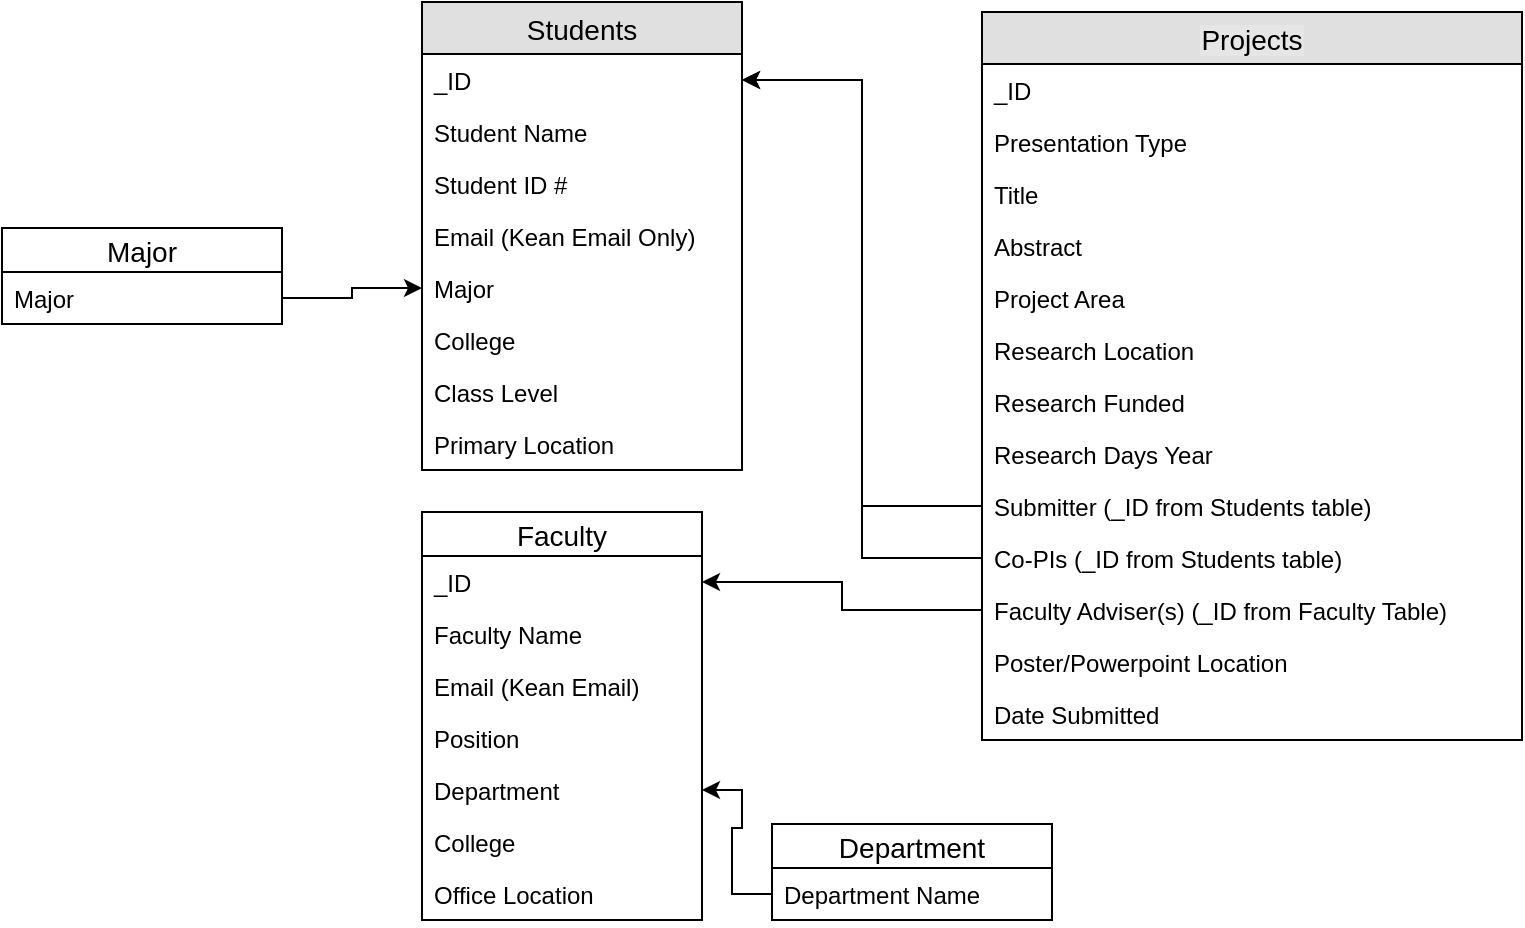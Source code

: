 <mxfile version="12.4.2" type="device" pages="1"><diagram id="0dKyC5QBKDdPz1wq17UZ" name="Page-1"><mxGraphModel dx="843" dy="628" grid="1" gridSize="10" guides="1" tooltips="1" connect="1" arrows="1" fold="1" page="1" pageScale="1" pageWidth="850" pageHeight="1100" math="0" shadow="0"><root><mxCell id="0"/><mxCell id="1" parent="0"/><mxCell id="GEBa8Cvz4SQGmfeEsVBM-1" value="Students" style="swimlane;fontStyle=0;childLayout=stackLayout;horizontal=1;startSize=26;fillColor=#e0e0e0;horizontalStack=0;resizeParent=1;resizeParentMax=0;resizeLast=0;collapsible=1;marginBottom=0;swimlaneFillColor=#ffffff;align=center;fontSize=14;" parent="1" vertex="1"><mxGeometry x="235" y="55" width="160" height="234" as="geometry"/></mxCell><mxCell id="GEBa8Cvz4SQGmfeEsVBM-28" value="_ID" style="text;strokeColor=none;fillColor=none;spacingLeft=4;spacingRight=4;overflow=hidden;rotatable=0;points=[[0,0.5],[1,0.5]];portConstraint=eastwest;fontSize=12;" parent="GEBa8Cvz4SQGmfeEsVBM-1" vertex="1"><mxGeometry y="26" width="160" height="26" as="geometry"/></mxCell><mxCell id="GEBa8Cvz4SQGmfeEsVBM-2" value="Student Name" style="text;strokeColor=none;fillColor=none;spacingLeft=4;spacingRight=4;overflow=hidden;rotatable=0;points=[[0,0.5],[1,0.5]];portConstraint=eastwest;fontSize=12;" parent="GEBa8Cvz4SQGmfeEsVBM-1" vertex="1"><mxGeometry y="52" width="160" height="26" as="geometry"/></mxCell><mxCell id="GEBa8Cvz4SQGmfeEsVBM-3" value="Student ID #" style="text;strokeColor=none;fillColor=none;spacingLeft=4;spacingRight=4;overflow=hidden;rotatable=0;points=[[0,0.5],[1,0.5]];portConstraint=eastwest;fontSize=12;" parent="GEBa8Cvz4SQGmfeEsVBM-1" vertex="1"><mxGeometry y="78" width="160" height="26" as="geometry"/></mxCell><mxCell id="GEBa8Cvz4SQGmfeEsVBM-4" value="Email (Kean Email Only)" style="text;strokeColor=none;fillColor=none;spacingLeft=4;spacingRight=4;overflow=hidden;rotatable=0;points=[[0,0.5],[1,0.5]];portConstraint=eastwest;fontSize=12;" parent="GEBa8Cvz4SQGmfeEsVBM-1" vertex="1"><mxGeometry y="104" width="160" height="26" as="geometry"/></mxCell><mxCell id="GEBa8Cvz4SQGmfeEsVBM-18" value="Major" style="text;strokeColor=none;fillColor=none;spacingLeft=4;spacingRight=4;overflow=hidden;rotatable=0;points=[[0,0.5],[1,0.5]];portConstraint=eastwest;fontSize=12;" parent="GEBa8Cvz4SQGmfeEsVBM-1" vertex="1"><mxGeometry y="130" width="160" height="26" as="geometry"/></mxCell><mxCell id="XzGOzvAzvIYKvnIfQXcj-7" value="College" style="text;strokeColor=none;fillColor=none;spacingLeft=4;spacingRight=4;overflow=hidden;rotatable=0;points=[[0,0.5],[1,0.5]];portConstraint=eastwest;fontSize=12;" parent="GEBa8Cvz4SQGmfeEsVBM-1" vertex="1"><mxGeometry y="156" width="160" height="26" as="geometry"/></mxCell><mxCell id="GEBa8Cvz4SQGmfeEsVBM-26" value="Class Level" style="text;strokeColor=none;fillColor=none;spacingLeft=4;spacingRight=4;overflow=hidden;rotatable=0;points=[[0,0.5],[1,0.5]];portConstraint=eastwest;fontSize=12;" parent="GEBa8Cvz4SQGmfeEsVBM-1" vertex="1"><mxGeometry y="182" width="160" height="26" as="geometry"/></mxCell><mxCell id="XzGOzvAzvIYKvnIfQXcj-2" value="Primary Location" style="text;strokeColor=none;fillColor=none;spacingLeft=4;spacingRight=4;overflow=hidden;rotatable=0;points=[[0,0.5],[1,0.5]];portConstraint=eastwest;fontSize=12;" parent="GEBa8Cvz4SQGmfeEsVBM-1" vertex="1"><mxGeometry y="208" width="160" height="26" as="geometry"/></mxCell><mxCell id="GEBa8Cvz4SQGmfeEsVBM-5" value="Faculty" style="swimlane;fontStyle=0;childLayout=stackLayout;horizontal=1;startSize=22;fillColor=none;horizontalStack=0;resizeParent=1;resizeParentMax=0;resizeLast=0;collapsible=1;marginBottom=0;swimlaneFillColor=#ffffff;align=center;fontSize=14;labelBackgroundColor=#ffffff;" parent="1" vertex="1"><mxGeometry x="235" y="310" width="140" height="204" as="geometry"/></mxCell><mxCell id="GEBa8Cvz4SQGmfeEsVBM-6" value="_ID" style="text;strokeColor=none;fillColor=none;spacingLeft=4;spacingRight=4;overflow=hidden;rotatable=0;points=[[0,0.5],[1,0.5]];portConstraint=eastwest;fontSize=12;" parent="GEBa8Cvz4SQGmfeEsVBM-5" vertex="1"><mxGeometry y="22" width="140" height="26" as="geometry"/></mxCell><mxCell id="GEBa8Cvz4SQGmfeEsVBM-7" value="Faculty Name" style="text;strokeColor=none;fillColor=none;spacingLeft=4;spacingRight=4;overflow=hidden;rotatable=0;points=[[0,0.5],[1,0.5]];portConstraint=eastwest;fontSize=12;" parent="GEBa8Cvz4SQGmfeEsVBM-5" vertex="1"><mxGeometry y="48" width="140" height="26" as="geometry"/></mxCell><mxCell id="GEBa8Cvz4SQGmfeEsVBM-8" value="Email (Kean Email)" style="text;strokeColor=none;fillColor=none;spacingLeft=4;spacingRight=4;overflow=hidden;rotatable=0;points=[[0,0.5],[1,0.5]];portConstraint=eastwest;fontSize=12;" parent="GEBa8Cvz4SQGmfeEsVBM-5" vertex="1"><mxGeometry y="74" width="140" height="26" as="geometry"/></mxCell><mxCell id="GEBa8Cvz4SQGmfeEsVBM-31" value="Position" style="text;strokeColor=none;fillColor=none;spacingLeft=4;spacingRight=4;overflow=hidden;rotatable=0;points=[[0,0.5],[1,0.5]];portConstraint=eastwest;fontSize=12;" parent="GEBa8Cvz4SQGmfeEsVBM-5" vertex="1"><mxGeometry y="100" width="140" height="26" as="geometry"/></mxCell><mxCell id="GEBa8Cvz4SQGmfeEsVBM-32" value="Department" style="text;strokeColor=none;fillColor=none;spacingLeft=4;spacingRight=4;overflow=hidden;rotatable=0;points=[[0,0.5],[1,0.5]];portConstraint=eastwest;fontSize=12;" parent="GEBa8Cvz4SQGmfeEsVBM-5" vertex="1"><mxGeometry y="126" width="140" height="26" as="geometry"/></mxCell><mxCell id="GEBa8Cvz4SQGmfeEsVBM-33" value="College" style="text;strokeColor=none;fillColor=none;spacingLeft=4;spacingRight=4;overflow=hidden;rotatable=0;points=[[0,0.5],[1,0.5]];portConstraint=eastwest;fontSize=12;" parent="GEBa8Cvz4SQGmfeEsVBM-5" vertex="1"><mxGeometry y="152" width="140" height="26" as="geometry"/></mxCell><mxCell id="XzGOzvAzvIYKvnIfQXcj-12" value="Office Location" style="text;strokeColor=none;fillColor=none;spacingLeft=4;spacingRight=4;overflow=hidden;rotatable=0;points=[[0,0.5],[1,0.5]];portConstraint=eastwest;fontSize=12;" parent="GEBa8Cvz4SQGmfeEsVBM-5" vertex="1"><mxGeometry y="178" width="140" height="26" as="geometry"/></mxCell><mxCell id="GEBa8Cvz4SQGmfeEsVBM-19" value="Projects" style="swimlane;fontStyle=0;childLayout=stackLayout;horizontal=1;startSize=26;fillColor=#e0e0e0;horizontalStack=0;resizeParent=1;resizeParentMax=0;resizeLast=0;collapsible=1;marginBottom=0;swimlaneFillColor=#ffffff;align=center;fontSize=14;labelBackgroundColor=#E6E6E6;" parent="1" vertex="1"><mxGeometry x="515" y="60" width="270" height="364" as="geometry"/></mxCell><mxCell id="GEBa8Cvz4SQGmfeEsVBM-29" value="_ID" style="text;strokeColor=none;fillColor=none;spacingLeft=4;spacingRight=4;overflow=hidden;rotatable=0;points=[[0,0.5],[1,0.5]];portConstraint=eastwest;fontSize=12;" parent="GEBa8Cvz4SQGmfeEsVBM-19" vertex="1"><mxGeometry y="26" width="270" height="26" as="geometry"/></mxCell><mxCell id="GEBa8Cvz4SQGmfeEsVBM-27" value="Presentation Type" style="text;strokeColor=none;fillColor=none;spacingLeft=4;spacingRight=4;overflow=hidden;rotatable=0;points=[[0,0.5],[1,0.5]];portConstraint=eastwest;fontSize=12;" parent="GEBa8Cvz4SQGmfeEsVBM-19" vertex="1"><mxGeometry y="52" width="270" height="26" as="geometry"/></mxCell><mxCell id="GEBa8Cvz4SQGmfeEsVBM-20" value="Title" style="text;strokeColor=none;fillColor=none;spacingLeft=4;spacingRight=4;overflow=hidden;rotatable=0;points=[[0,0.5],[1,0.5]];portConstraint=eastwest;fontSize=12;" parent="GEBa8Cvz4SQGmfeEsVBM-19" vertex="1"><mxGeometry y="78" width="270" height="26" as="geometry"/></mxCell><mxCell id="GEBa8Cvz4SQGmfeEsVBM-21" value="Abstract" style="text;strokeColor=none;fillColor=none;spacingLeft=4;spacingRight=4;overflow=hidden;rotatable=0;points=[[0,0.5],[1,0.5]];portConstraint=eastwest;fontSize=12;" parent="GEBa8Cvz4SQGmfeEsVBM-19" vertex="1"><mxGeometry y="104" width="270" height="26" as="geometry"/></mxCell><mxCell id="GEBa8Cvz4SQGmfeEsVBM-22" value="Project Area" style="text;strokeColor=none;fillColor=none;spacingLeft=4;spacingRight=4;overflow=hidden;rotatable=0;points=[[0,0.5],[1,0.5]];portConstraint=eastwest;fontSize=12;" parent="GEBa8Cvz4SQGmfeEsVBM-19" vertex="1"><mxGeometry y="130" width="270" height="26" as="geometry"/></mxCell><mxCell id="XzGOzvAzvIYKvnIfQXcj-9" value="Research Location" style="text;strokeColor=none;fillColor=none;spacingLeft=4;spacingRight=4;overflow=hidden;rotatable=0;points=[[0,0.5],[1,0.5]];portConstraint=eastwest;fontSize=12;" parent="GEBa8Cvz4SQGmfeEsVBM-19" vertex="1"><mxGeometry y="156" width="270" height="26" as="geometry"/></mxCell><mxCell id="XzGOzvAzvIYKvnIfQXcj-10" value="Research Funded" style="text;strokeColor=none;fillColor=none;spacingLeft=4;spacingRight=4;overflow=hidden;rotatable=0;points=[[0,0.5],[1,0.5]];portConstraint=eastwest;fontSize=12;" parent="GEBa8Cvz4SQGmfeEsVBM-19" vertex="1"><mxGeometry y="182" width="270" height="26" as="geometry"/></mxCell><mxCell id="XzGOzvAzvIYKvnIfQXcj-11" value="Research Days Year" style="text;strokeColor=none;fillColor=none;spacingLeft=4;spacingRight=4;overflow=hidden;rotatable=0;points=[[0,0.5],[1,0.5]];portConstraint=eastwest;fontSize=12;" parent="GEBa8Cvz4SQGmfeEsVBM-19" vertex="1"><mxGeometry y="208" width="270" height="26" as="geometry"/></mxCell><mxCell id="GEBa8Cvz4SQGmfeEsVBM-23" value="Submitter (_ID from Students table)" style="text;strokeColor=none;fillColor=none;spacingLeft=4;spacingRight=4;overflow=hidden;rotatable=0;points=[[0,0.5],[1,0.5]];portConstraint=eastwest;fontSize=12;" parent="GEBa8Cvz4SQGmfeEsVBM-19" vertex="1"><mxGeometry y="234" width="270" height="26" as="geometry"/></mxCell><mxCell id="GEBa8Cvz4SQGmfeEsVBM-24" value="Co-PIs (_ID from Students table)" style="text;strokeColor=none;fillColor=none;spacingLeft=4;spacingRight=4;overflow=hidden;rotatable=0;points=[[0,0.5],[1,0.5]];portConstraint=eastwest;fontSize=12;" parent="GEBa8Cvz4SQGmfeEsVBM-19" vertex="1"><mxGeometry y="260" width="270" height="26" as="geometry"/></mxCell><mxCell id="GEBa8Cvz4SQGmfeEsVBM-25" value="Faculty Adviser(s) (_ID from Faculty Table)" style="text;strokeColor=none;fillColor=none;spacingLeft=4;spacingRight=4;overflow=hidden;rotatable=0;points=[[0,0.5],[1,0.5]];portConstraint=eastwest;fontSize=12;" parent="GEBa8Cvz4SQGmfeEsVBM-19" vertex="1"><mxGeometry y="286" width="270" height="26" as="geometry"/></mxCell><mxCell id="XzGOzvAzvIYKvnIfQXcj-8" value="Poster/Powerpoint Location" style="text;strokeColor=none;fillColor=none;spacingLeft=4;spacingRight=4;overflow=hidden;rotatable=0;points=[[0,0.5],[1,0.5]];portConstraint=eastwest;fontSize=12;" parent="GEBa8Cvz4SQGmfeEsVBM-19" vertex="1"><mxGeometry y="312" width="270" height="26" as="geometry"/></mxCell><mxCell id="9p-eWUnl3ZXU63R64nW5-1" value="Date Submitted" style="text;strokeColor=none;fillColor=none;spacingLeft=4;spacingRight=4;overflow=hidden;rotatable=0;points=[[0,0.5],[1,0.5]];portConstraint=eastwest;fontSize=12;" vertex="1" parent="GEBa8Cvz4SQGmfeEsVBM-19"><mxGeometry y="338" width="270" height="26" as="geometry"/></mxCell><mxCell id="XzGOzvAzvIYKvnIfQXcj-3" style="edgeStyle=orthogonalEdgeStyle;rounded=0;orthogonalLoop=1;jettySize=auto;html=1;exitX=0;exitY=0.5;exitDx=0;exitDy=0;entryX=1;entryY=0.5;entryDx=0;entryDy=0;" parent="1" source="GEBa8Cvz4SQGmfeEsVBM-23" target="GEBa8Cvz4SQGmfeEsVBM-28" edge="1"><mxGeometry relative="1" as="geometry"/></mxCell><mxCell id="XzGOzvAzvIYKvnIfQXcj-5" style="edgeStyle=orthogonalEdgeStyle;rounded=0;orthogonalLoop=1;jettySize=auto;html=1;exitX=0;exitY=0.5;exitDx=0;exitDy=0;" parent="1" source="GEBa8Cvz4SQGmfeEsVBM-24" target="GEBa8Cvz4SQGmfeEsVBM-28" edge="1"><mxGeometry relative="1" as="geometry"/></mxCell><mxCell id="XzGOzvAzvIYKvnIfQXcj-6" style="edgeStyle=orthogonalEdgeStyle;rounded=0;orthogonalLoop=1;jettySize=auto;html=1;exitX=0;exitY=0.5;exitDx=0;exitDy=0;entryX=1;entryY=0.5;entryDx=0;entryDy=0;" parent="1" source="GEBa8Cvz4SQGmfeEsVBM-25" target="GEBa8Cvz4SQGmfeEsVBM-6" edge="1"><mxGeometry relative="1" as="geometry"/></mxCell><mxCell id="kVn3ckm0rsPOZm3IDz7a-1" value="Department" style="swimlane;fontStyle=0;childLayout=stackLayout;horizontal=1;startSize=22;fillColor=none;horizontalStack=0;resizeParent=1;resizeParentMax=0;resizeLast=0;collapsible=1;marginBottom=0;swimlaneFillColor=#ffffff;align=center;fontSize=14;" parent="1" vertex="1"><mxGeometry x="410" y="466" width="140" height="48" as="geometry"/></mxCell><mxCell id="kVn3ckm0rsPOZm3IDz7a-2" value="Department Name" style="text;strokeColor=none;fillColor=none;spacingLeft=4;spacingRight=4;overflow=hidden;rotatable=0;points=[[0,0.5],[1,0.5]];portConstraint=eastwest;fontSize=12;" parent="kVn3ckm0rsPOZm3IDz7a-1" vertex="1"><mxGeometry y="22" width="140" height="26" as="geometry"/></mxCell><mxCell id="kVn3ckm0rsPOZm3IDz7a-5" value="Major" style="swimlane;fontStyle=0;childLayout=stackLayout;horizontal=1;startSize=22;fillColor=none;horizontalStack=0;resizeParent=1;resizeParentMax=0;resizeLast=0;collapsible=1;marginBottom=0;swimlaneFillColor=#ffffff;align=center;fontSize=14;" parent="1" vertex="1"><mxGeometry x="25" y="168" width="140" height="48" as="geometry"/></mxCell><mxCell id="kVn3ckm0rsPOZm3IDz7a-6" value="Major" style="text;strokeColor=none;fillColor=none;spacingLeft=4;spacingRight=4;overflow=hidden;rotatable=0;points=[[0,0.5],[1,0.5]];portConstraint=eastwest;fontSize=12;" parent="kVn3ckm0rsPOZm3IDz7a-5" vertex="1"><mxGeometry y="22" width="140" height="26" as="geometry"/></mxCell><mxCell id="kVn3ckm0rsPOZm3IDz7a-10" style="edgeStyle=orthogonalEdgeStyle;rounded=0;orthogonalLoop=1;jettySize=auto;html=1;exitX=0;exitY=0.5;exitDx=0;exitDy=0;entryX=1;entryY=0.5;entryDx=0;entryDy=0;" parent="1" source="kVn3ckm0rsPOZm3IDz7a-2" target="GEBa8Cvz4SQGmfeEsVBM-32" edge="1"><mxGeometry relative="1" as="geometry"/></mxCell><mxCell id="kVn3ckm0rsPOZm3IDz7a-11" style="edgeStyle=orthogonalEdgeStyle;rounded=0;orthogonalLoop=1;jettySize=auto;html=1;exitX=1;exitY=0.5;exitDx=0;exitDy=0;entryX=0;entryY=0.5;entryDx=0;entryDy=0;" parent="1" source="kVn3ckm0rsPOZm3IDz7a-6" target="GEBa8Cvz4SQGmfeEsVBM-18" edge="1"><mxGeometry relative="1" as="geometry"/></mxCell></root></mxGraphModel></diagram></mxfile>